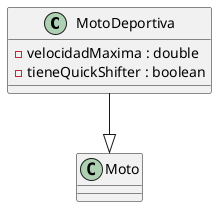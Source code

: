 @startuml MotoDeportiva
class MotoDeportiva {
-velocidadMaxima : double
-tieneQuickShifter : boolean
}
MotoDeportiva --|> Moto

@enduml